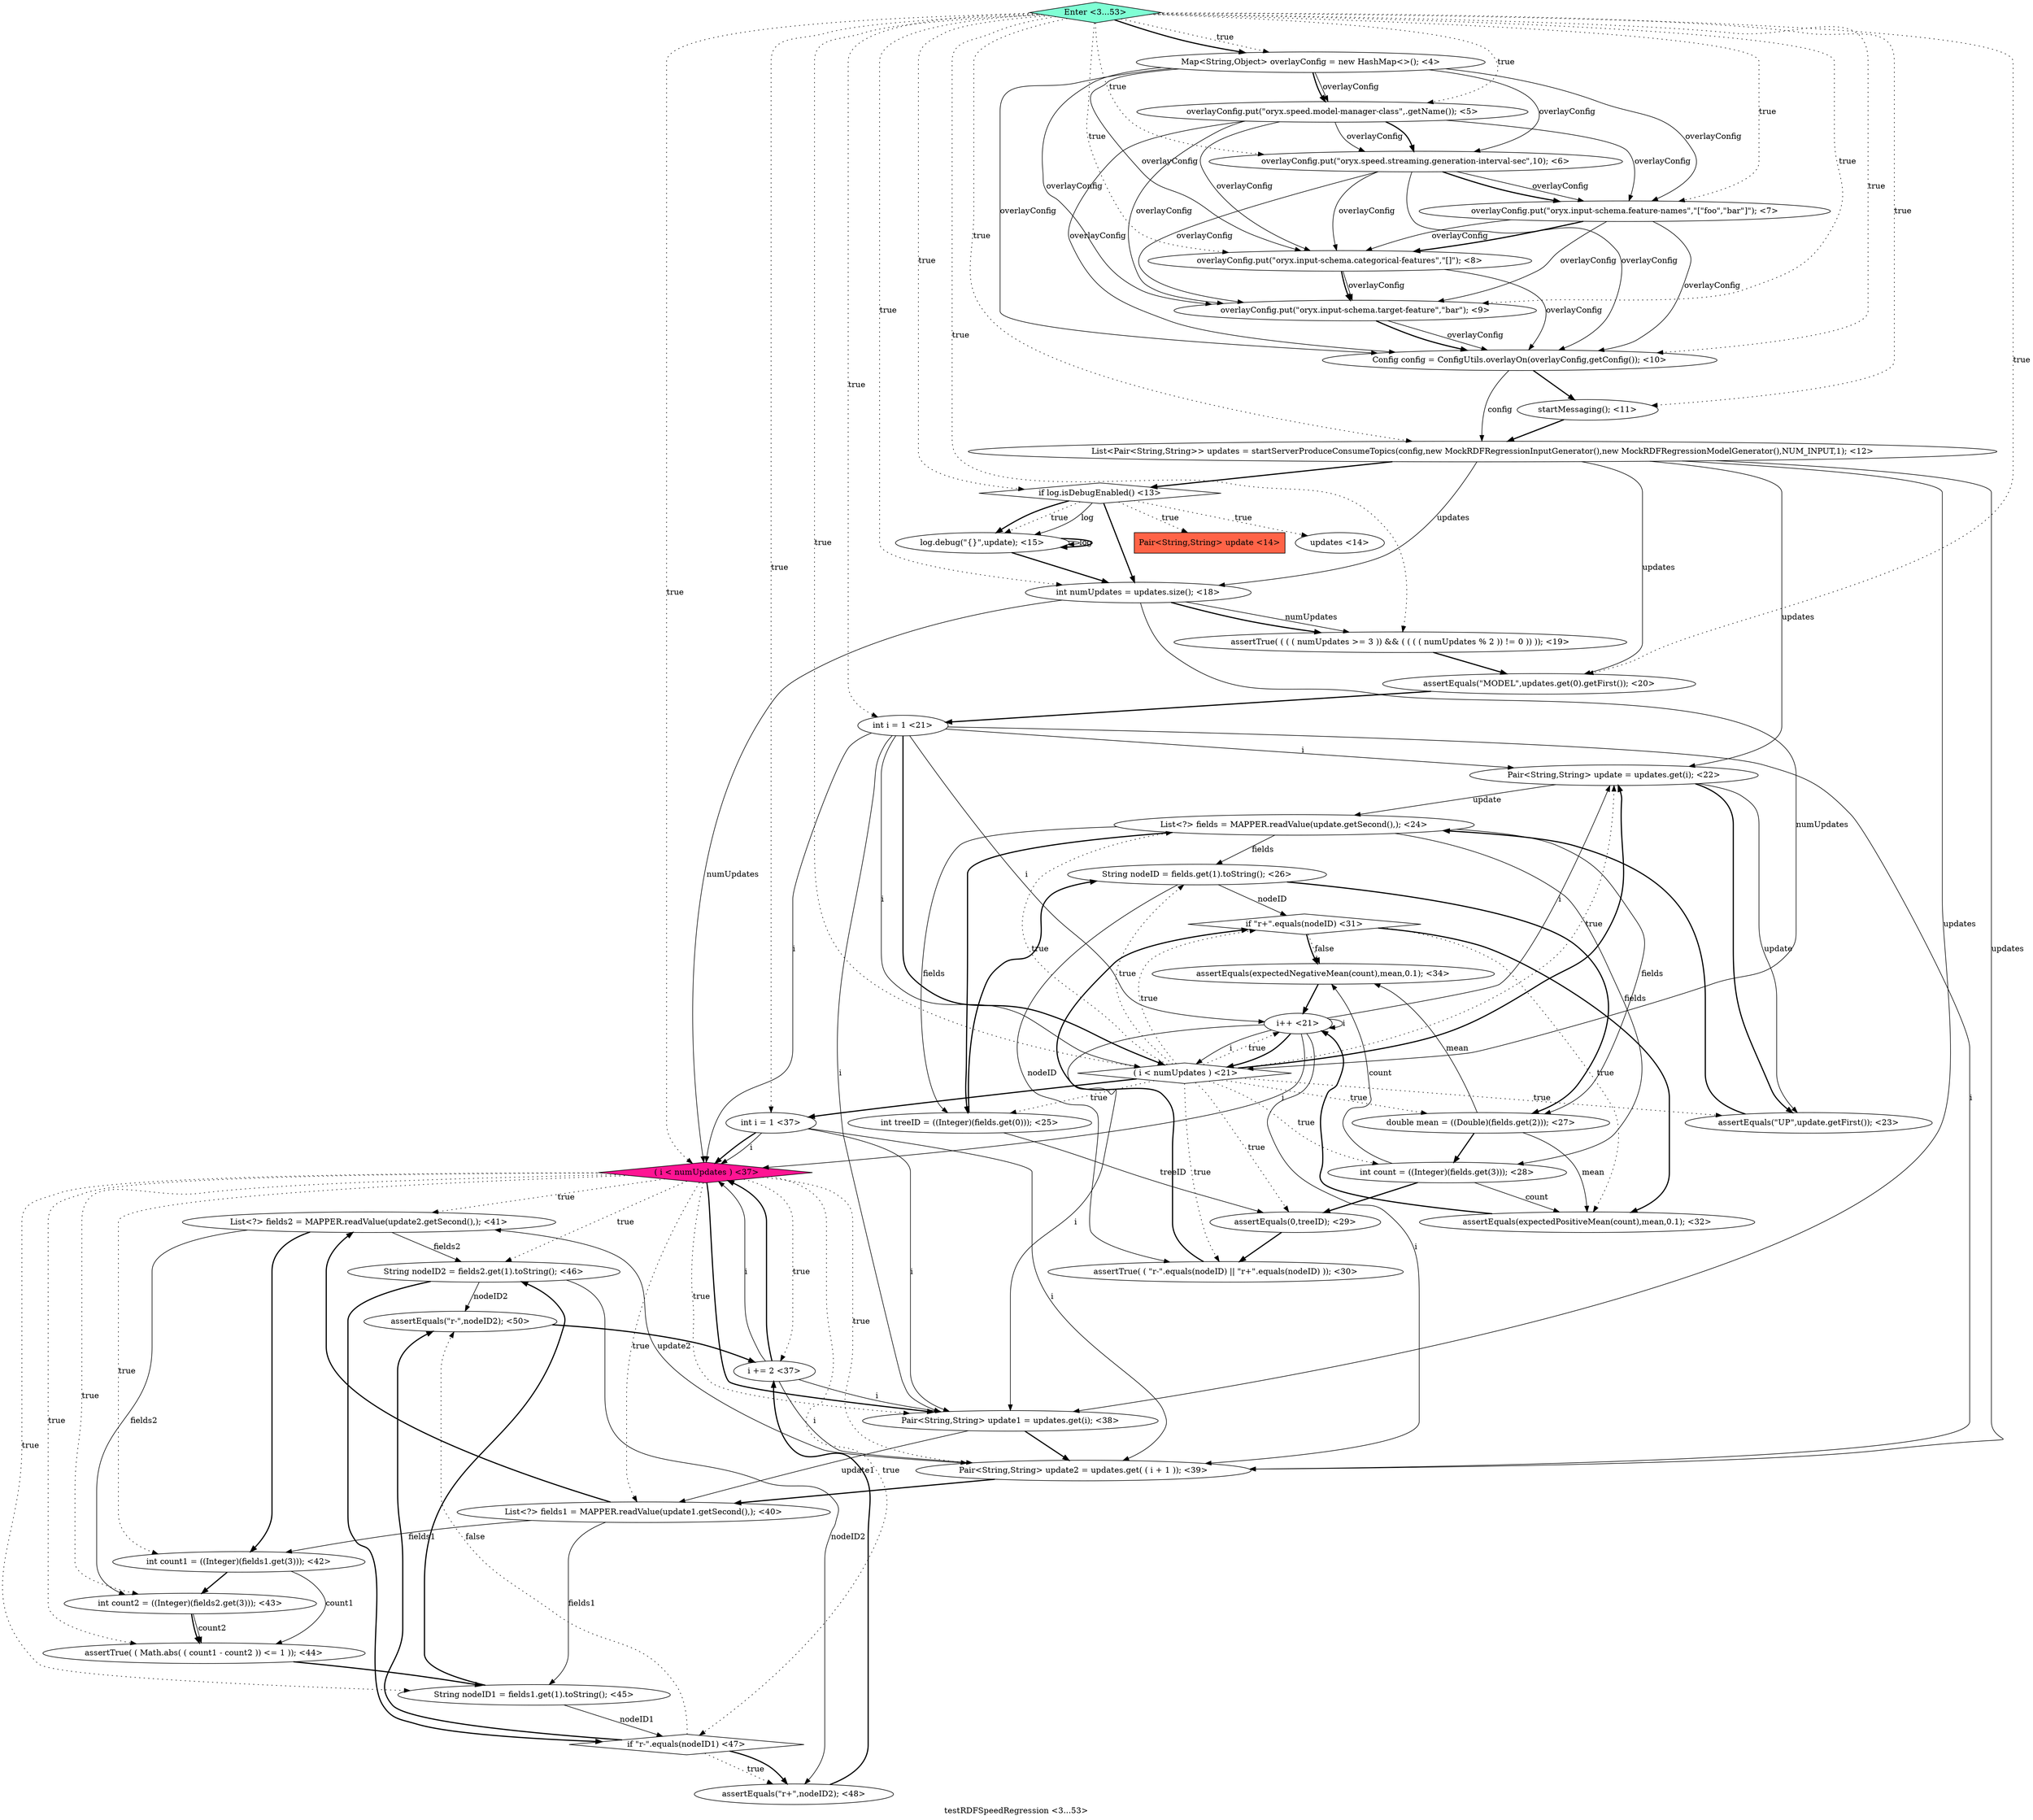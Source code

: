 digraph PDG {
label = "testRDFSpeedRegression <3...53>";
0.4 [style = filled, label = "overlayConfig.put(\"oryx.input-schema.categorical-features\",\"[]\"); <8>", fillcolor = white, shape = ellipse];
0.23 [style = filled, label = "String nodeID = fields.get(1).toString(); <26>", fillcolor = white, shape = ellipse];
0.2 [style = filled, label = "overlayConfig.put(\"oryx.speed.streaming.generation-interval-sec\",10); <6>", fillcolor = white, shape = ellipse];
0.12 [style = filled, label = "log.debug(\"{}\",update); <15>", fillcolor = white, shape = ellipse];
0.5 [style = filled, label = "overlayConfig.put(\"oryx.input-schema.target-feature\",\"bar\"); <9>", fillcolor = white, shape = ellipse];
0.6 [style = filled, label = "Config config = ConfigUtils.overlayOn(overlayConfig,getConfig()); <10>", fillcolor = white, shape = ellipse];
0.17 [style = filled, label = " ( i < numUpdates ) <21>", fillcolor = white, shape = diamond];
0.45 [style = filled, label = "assertEquals(\"r-\",nodeID2); <50>", fillcolor = white, shape = ellipse];
0.37 [style = filled, label = "List<?> fields2 = MAPPER.readValue(update2.getSecond(),); <41>", fillcolor = white, shape = ellipse];
0.30 [style = filled, label = "assertEquals(expectedNegativeMean(count),mean,0.1); <34>", fillcolor = white, shape = ellipse];
0.43 [style = filled, label = "if \"r-\".equals(nodeID1) <47>", fillcolor = white, shape = diamond];
0.21 [style = filled, label = "List<?> fields = MAPPER.readValue(update.getSecond(),); <24>", fillcolor = white, shape = ellipse];
0.19 [style = filled, label = "Pair<String,String> update = updates.get(i); <22>", fillcolor = white, shape = ellipse];
0.31 [style = filled, label = "int i = 1 <37>", fillcolor = white, shape = ellipse];
0.29 [style = filled, label = "assertEquals(expectedPositiveMean(count),mean,0.1); <32>", fillcolor = white, shape = ellipse];
0.36 [style = filled, label = "List<?> fields1 = MAPPER.readValue(update1.getSecond(),); <40>", fillcolor = white, shape = ellipse];
0.28 [style = filled, label = "if \"r+\".equals(nodeID) <31>", fillcolor = white, shape = diamond];
0.32 [style = filled, label = " ( i < numUpdates ) <37>", fillcolor = deeppink, shape = diamond];
0.42 [style = filled, label = "String nodeID2 = fields2.get(1).toString(); <46>", fillcolor = white, shape = ellipse];
0.13 [style = filled, label = "int numUpdates = updates.size(); <18>", fillcolor = white, shape = ellipse];
0.27 [style = filled, label = "assertTrue( ( \"r-\".equals(nodeID) || \"r+\".equals(nodeID) )); <30>", fillcolor = white, shape = ellipse];
0.40 [style = filled, label = "assertTrue( ( Math.abs( ( count1 - count2 )) <= 1 )); <44>", fillcolor = white, shape = ellipse];
0.7 [style = filled, label = "startMessaging(); <11>", fillcolor = white, shape = ellipse];
0.24 [style = filled, label = "double mean = ((Double)(fields.get(2))); <27>", fillcolor = white, shape = ellipse];
0.35 [style = filled, label = "Pair<String,String> update2 = updates.get( ( i + 1 )); <39>", fillcolor = white, shape = ellipse];
0.1 [style = filled, label = "overlayConfig.put(\"oryx.speed.model-manager-class\",.getName()); <5>", fillcolor = white, shape = ellipse];
0.26 [style = filled, label = "assertEquals(0,treeID); <29>", fillcolor = white, shape = ellipse];
0.46 [style = filled, label = "Enter <3...53>", fillcolor = aquamarine, shape = diamond];
0.14 [style = filled, label = "assertTrue( ( ( ( numUpdates >= 3 )) && ( ( ( ( numUpdates % 2 )) != 0 )) )); <19>", fillcolor = white, shape = ellipse];
0.18 [style = filled, label = "i++ <21>", fillcolor = white, shape = ellipse];
0.8 [style = filled, label = "List<Pair<String,String>> updates = startServerProduceConsumeTopics(config,new MockRDFRegressionInputGenerator(),new MockRDFRegressionModelGenerator(),NUM_INPUT,1); <12>", fillcolor = white, shape = ellipse];
0.25 [style = filled, label = "int count = ((Integer)(fields.get(3))); <28>", fillcolor = white, shape = ellipse];
0.33 [style = filled, label = "i += 2 <37>", fillcolor = white, shape = ellipse];
0.41 [style = filled, label = "String nodeID1 = fields1.get(1).toString(); <45>", fillcolor = white, shape = ellipse];
0.3 [style = filled, label = "overlayConfig.put(\"oryx.input-schema.feature-names\",\"[\"foo\",\"bar\"]\"); <7>", fillcolor = white, shape = ellipse];
0.16 [style = filled, label = "int i = 1 <21>", fillcolor = white, shape = ellipse];
0.38 [style = filled, label = "int count1 = ((Integer)(fields1.get(3))); <42>", fillcolor = white, shape = ellipse];
0.34 [style = filled, label = "Pair<String,String> update1 = updates.get(i); <38>", fillcolor = white, shape = ellipse];
0.20 [style = filled, label = "assertEquals(\"UP\",update.getFirst()); <23>", fillcolor = white, shape = ellipse];
0.11 [style = filled, label = "updates <14>", fillcolor = white, shape = ellipse];
0.39 [style = filled, label = "int count2 = ((Integer)(fields2.get(3))); <43>", fillcolor = white, shape = ellipse];
0.9 [style = filled, label = "if log.isDebugEnabled() <13>", fillcolor = white, shape = diamond];
0.0 [style = filled, label = "Map<String,Object> overlayConfig = new HashMap<>(); <4>", fillcolor = white, shape = ellipse];
0.22 [style = filled, label = "int treeID = ((Integer)(fields.get(0))); <25>", fillcolor = white, shape = ellipse];
0.15 [style = filled, label = "assertEquals(\"MODEL\",updates.get(0).getFirst()); <20>", fillcolor = white, shape = ellipse];
0.10 [style = filled, label = "Pair<String,String> update <14>", fillcolor = tomato, shape = box];
0.44 [style = filled, label = "assertEquals(\"r+\",nodeID2); <48>", fillcolor = white, shape = ellipse];
0.0 -> 0.1 [style = solid, label="overlayConfig"];
0.0 -> 0.1 [style = bold, label=""];
0.0 -> 0.2 [style = solid, label="overlayConfig"];
0.0 -> 0.3 [style = solid, label="overlayConfig"];
0.0 -> 0.4 [style = solid, label="overlayConfig"];
0.0 -> 0.5 [style = solid, label="overlayConfig"];
0.0 -> 0.6 [style = solid, label="overlayConfig"];
0.1 -> 0.2 [style = solid, label="overlayConfig"];
0.1 -> 0.2 [style = bold, label=""];
0.1 -> 0.3 [style = solid, label="overlayConfig"];
0.1 -> 0.4 [style = solid, label="overlayConfig"];
0.1 -> 0.5 [style = solid, label="overlayConfig"];
0.1 -> 0.6 [style = solid, label="overlayConfig"];
0.2 -> 0.3 [style = solid, label="overlayConfig"];
0.2 -> 0.3 [style = bold, label=""];
0.2 -> 0.4 [style = solid, label="overlayConfig"];
0.2 -> 0.5 [style = solid, label="overlayConfig"];
0.2 -> 0.6 [style = solid, label="overlayConfig"];
0.3 -> 0.4 [style = solid, label="overlayConfig"];
0.3 -> 0.4 [style = bold, label=""];
0.3 -> 0.5 [style = solid, label="overlayConfig"];
0.3 -> 0.6 [style = solid, label="overlayConfig"];
0.4 -> 0.5 [style = solid, label="overlayConfig"];
0.4 -> 0.5 [style = bold, label=""];
0.4 -> 0.6 [style = solid, label="overlayConfig"];
0.5 -> 0.6 [style = solid, label="overlayConfig"];
0.5 -> 0.6 [style = bold, label=""];
0.6 -> 0.7 [style = bold, label=""];
0.6 -> 0.8 [style = solid, label="config"];
0.7 -> 0.8 [style = bold, label=""];
0.8 -> 0.9 [style = bold, label=""];
0.8 -> 0.13 [style = solid, label="updates"];
0.8 -> 0.15 [style = solid, label="updates"];
0.8 -> 0.19 [style = solid, label="updates"];
0.8 -> 0.34 [style = solid, label="updates"];
0.8 -> 0.35 [style = solid, label="updates"];
0.9 -> 0.10 [style = dotted, label="true"];
0.9 -> 0.11 [style = dotted, label="true"];
0.9 -> 0.12 [style = dotted, label="true"];
0.9 -> 0.12 [style = solid, label="log"];
0.9 -> 0.12 [style = bold, label=""];
0.9 -> 0.13 [style = bold, label=""];
0.12 -> 0.12 [style = solid, label="log"];
0.12 -> 0.12 [style = bold, label=""];
0.12 -> 0.13 [style = bold, label=""];
0.13 -> 0.14 [style = solid, label="numUpdates"];
0.13 -> 0.14 [style = bold, label=""];
0.13 -> 0.17 [style = solid, label="numUpdates"];
0.13 -> 0.32 [style = solid, label="numUpdates"];
0.14 -> 0.15 [style = bold, label=""];
0.15 -> 0.16 [style = bold, label=""];
0.16 -> 0.17 [style = solid, label="i"];
0.16 -> 0.17 [style = bold, label=""];
0.16 -> 0.18 [style = solid, label="i"];
0.16 -> 0.19 [style = solid, label="i"];
0.16 -> 0.32 [style = solid, label="i"];
0.16 -> 0.34 [style = solid, label="i"];
0.16 -> 0.35 [style = solid, label="i"];
0.17 -> 0.18 [style = dotted, label="true"];
0.17 -> 0.19 [style = dotted, label="true"];
0.17 -> 0.19 [style = bold, label=""];
0.17 -> 0.20 [style = dotted, label="true"];
0.17 -> 0.21 [style = dotted, label="true"];
0.17 -> 0.22 [style = dotted, label="true"];
0.17 -> 0.23 [style = dotted, label="true"];
0.17 -> 0.24 [style = dotted, label="true"];
0.17 -> 0.25 [style = dotted, label="true"];
0.17 -> 0.26 [style = dotted, label="true"];
0.17 -> 0.27 [style = dotted, label="true"];
0.17 -> 0.28 [style = dotted, label="true"];
0.17 -> 0.31 [style = bold, label=""];
0.18 -> 0.17 [style = solid, label="i"];
0.18 -> 0.17 [style = bold, label=""];
0.18 -> 0.18 [style = solid, label="i"];
0.18 -> 0.19 [style = solid, label="i"];
0.18 -> 0.32 [style = solid, label="i"];
0.18 -> 0.34 [style = solid, label="i"];
0.18 -> 0.35 [style = solid, label="i"];
0.19 -> 0.20 [style = solid, label="update"];
0.19 -> 0.20 [style = bold, label=""];
0.19 -> 0.21 [style = solid, label="update"];
0.20 -> 0.21 [style = bold, label=""];
0.21 -> 0.22 [style = solid, label="fields"];
0.21 -> 0.22 [style = bold, label=""];
0.21 -> 0.23 [style = solid, label="fields"];
0.21 -> 0.24 [style = solid, label="fields"];
0.21 -> 0.25 [style = solid, label="fields"];
0.22 -> 0.23 [style = bold, label=""];
0.22 -> 0.26 [style = solid, label="treeID"];
0.23 -> 0.24 [style = bold, label=""];
0.23 -> 0.27 [style = solid, label="nodeID"];
0.23 -> 0.28 [style = solid, label="nodeID"];
0.24 -> 0.25 [style = bold, label=""];
0.24 -> 0.29 [style = solid, label="mean"];
0.24 -> 0.30 [style = solid, label="mean"];
0.25 -> 0.26 [style = bold, label=""];
0.25 -> 0.29 [style = solid, label="count"];
0.25 -> 0.30 [style = solid, label="count"];
0.26 -> 0.27 [style = bold, label=""];
0.27 -> 0.28 [style = bold, label=""];
0.28 -> 0.29 [style = dotted, label="true"];
0.28 -> 0.29 [style = bold, label=""];
0.28 -> 0.30 [style = dotted, label="false"];
0.28 -> 0.30 [style = bold, label=""];
0.29 -> 0.18 [style = bold, label=""];
0.30 -> 0.18 [style = bold, label=""];
0.31 -> 0.32 [style = solid, label="i"];
0.31 -> 0.32 [style = bold, label=""];
0.31 -> 0.34 [style = solid, label="i"];
0.31 -> 0.35 [style = solid, label="i"];
0.32 -> 0.33 [style = dotted, label="true"];
0.32 -> 0.34 [style = dotted, label="true"];
0.32 -> 0.34 [style = bold, label=""];
0.32 -> 0.35 [style = dotted, label="true"];
0.32 -> 0.36 [style = dotted, label="true"];
0.32 -> 0.37 [style = dotted, label="true"];
0.32 -> 0.38 [style = dotted, label="true"];
0.32 -> 0.39 [style = dotted, label="true"];
0.32 -> 0.40 [style = dotted, label="true"];
0.32 -> 0.41 [style = dotted, label="true"];
0.32 -> 0.42 [style = dotted, label="true"];
0.32 -> 0.43 [style = dotted, label="true"];
0.33 -> 0.32 [style = solid, label="i"];
0.33 -> 0.32 [style = bold, label=""];
0.33 -> 0.34 [style = solid, label="i"];
0.33 -> 0.35 [style = solid, label="i"];
0.34 -> 0.35 [style = bold, label=""];
0.34 -> 0.36 [style = solid, label="update1"];
0.35 -> 0.36 [style = bold, label=""];
0.35 -> 0.37 [style = solid, label="update2"];
0.36 -> 0.37 [style = bold, label=""];
0.36 -> 0.38 [style = solid, label="fields1"];
0.36 -> 0.41 [style = solid, label="fields1"];
0.37 -> 0.38 [style = bold, label=""];
0.37 -> 0.39 [style = solid, label="fields2"];
0.37 -> 0.42 [style = solid, label="fields2"];
0.38 -> 0.39 [style = bold, label=""];
0.38 -> 0.40 [style = solid, label="count1"];
0.39 -> 0.40 [style = solid, label="count2"];
0.39 -> 0.40 [style = bold, label=""];
0.40 -> 0.41 [style = bold, label=""];
0.41 -> 0.42 [style = bold, label=""];
0.41 -> 0.43 [style = solid, label="nodeID1"];
0.42 -> 0.43 [style = bold, label=""];
0.42 -> 0.44 [style = solid, label="nodeID2"];
0.42 -> 0.45 [style = solid, label="nodeID2"];
0.43 -> 0.44 [style = dotted, label="true"];
0.43 -> 0.44 [style = bold, label=""];
0.43 -> 0.45 [style = dotted, label="false"];
0.43 -> 0.45 [style = bold, label=""];
0.44 -> 0.33 [style = bold, label=""];
0.45 -> 0.33 [style = bold, label=""];
0.46 -> 0.0 [style = dotted, label="true"];
0.46 -> 0.0 [style = bold, label=""];
0.46 -> 0.1 [style = dotted, label="true"];
0.46 -> 0.2 [style = dotted, label="true"];
0.46 -> 0.3 [style = dotted, label="true"];
0.46 -> 0.4 [style = dotted, label="true"];
0.46 -> 0.5 [style = dotted, label="true"];
0.46 -> 0.6 [style = dotted, label="true"];
0.46 -> 0.7 [style = dotted, label="true"];
0.46 -> 0.8 [style = dotted, label="true"];
0.46 -> 0.9 [style = dotted, label="true"];
0.46 -> 0.13 [style = dotted, label="true"];
0.46 -> 0.14 [style = dotted, label="true"];
0.46 -> 0.15 [style = dotted, label="true"];
0.46 -> 0.16 [style = dotted, label="true"];
0.46 -> 0.17 [style = dotted, label="true"];
0.46 -> 0.31 [style = dotted, label="true"];
0.46 -> 0.32 [style = dotted, label="true"];
}
